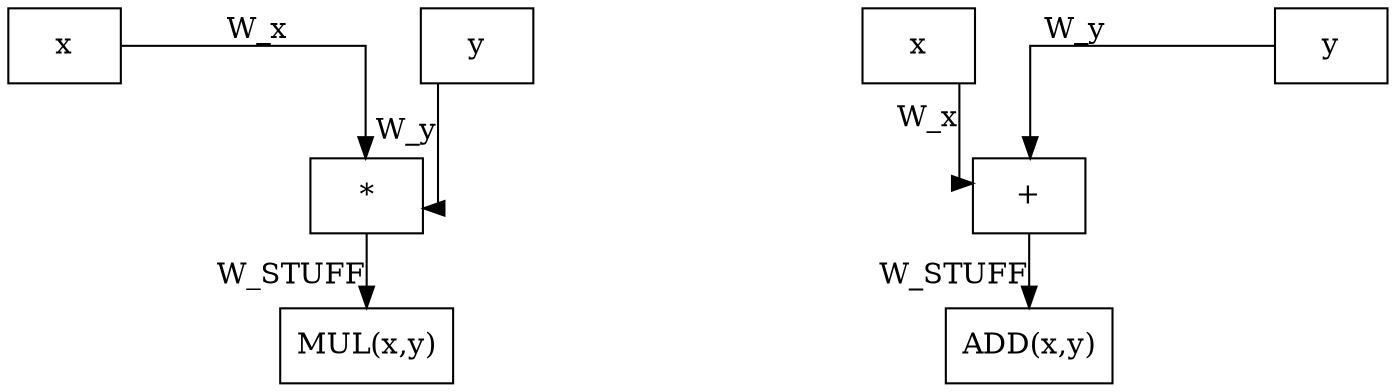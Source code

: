 digraph FNMUL {
	graph [center=true,
		forcelabels=true,
		nodesep=2.0,
		splines=ortho
	];
	n1	[label=x,
		shape=box];
	n3	[label="*",
		shape=box];
	n1 -> n3	[xlabel=W_x];
	n2	[label=y,
		shape=box];
	n2 -> n3	[xlabel=W_y];
	n4	[label="MUL(x,y)",
		shape=box];
	n3 -> n4	[xlabel=W_STUFF];
	n5	[label=x,
		shape=box];
	n7	[label="+",
		shape=box];
	n5 -> n7	[xlabel=W_x];
	n6	[label=y,
		shape=box];
	n6 -> n7	[xlabel=W_y];
	n8	[label="ADD(x,y)",
		shape=box];
	n7 -> n8	[xlabel=W_STUFF];
}
